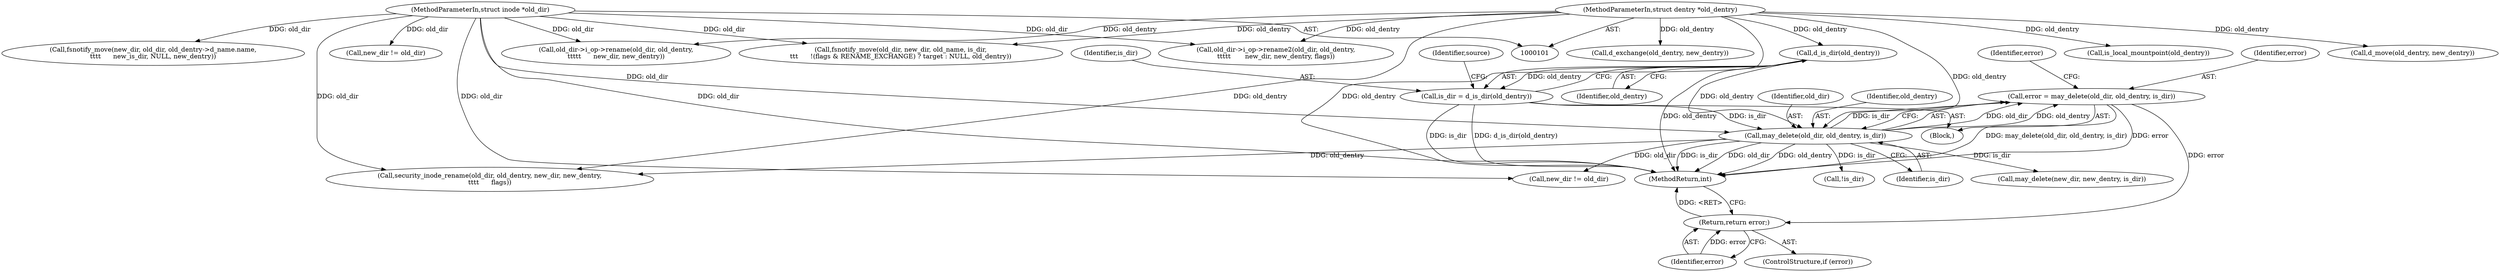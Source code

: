 digraph "0_linux_9409e22acdfc9153f88d9b1ed2bd2a5b34d2d3ca@API" {
"1000146" [label="(Call,error = may_delete(old_dir, old_dentry, is_dir))"];
"1000148" [label="(Call,may_delete(old_dir, old_dentry, is_dir))"];
"1000102" [label="(MethodParameterIn,struct inode *old_dir)"];
"1000113" [label="(Call,d_is_dir(old_dentry))"];
"1000103" [label="(MethodParameterIn,struct dentry *old_dentry)"];
"1000111" [label="(Call,is_dir = d_is_dir(old_dentry))"];
"1000154" [label="(Return,return error;)"];
"1000257" [label="(Call,security_inode_rename(old_dir, old_dentry, new_dir, new_dentry,\n\t\t\t\t      flags))"];
"1000149" [label="(Identifier,old_dir)"];
"1000155" [label="(Identifier,error)"];
"1000153" [label="(Identifier,error)"];
"1000498" [label="(Call,fsnotify_move(new_dir, old_dir, old_dentry->d_name.name,\n\t\t\t\t      new_is_dir, NULL, new_dentry))"];
"1000223" [label="(Call,new_dir != old_dir)"];
"1000306" [label="(Call,new_dir != old_dir)"];
"1000146" [label="(Call,error = may_delete(old_dir, old_dentry, is_dir))"];
"1000150" [label="(Identifier,old_dentry)"];
"1000279" [label="(Call,!is_dir)"];
"1000114" [label="(Identifier,old_dentry)"];
"1000112" [label="(Identifier,is_dir)"];
"1000513" [label="(MethodReturn,int)"];
"1000298" [label="(Call,is_local_mountpoint(old_dentry))"];
"1000152" [label="(ControlStructure,if (error))"];
"1000154" [label="(Return,return error;)"];
"1000151" [label="(Identifier,is_dir)"];
"1000103" [label="(MethodParameterIn,struct dentry *old_dentry)"];
"1000389" [label="(Call,old_dir->i_op->rename(old_dir, old_dentry,\n\t\t\t\t\t      new_dir, new_dentry))"];
"1000148" [label="(Call,may_delete(old_dir, old_dentry, is_dir))"];
"1000113" [label="(Call,d_is_dir(old_dentry))"];
"1000147" [label="(Identifier,error)"];
"1000178" [label="(Call,may_delete(new_dir, new_dentry, is_dir))"];
"1000108" [label="(Block,)"];
"1000480" [label="(Call,fsnotify_move(old_dir, new_dir, old_name, is_dir,\n\t\t\t      !(flags & RENAME_EXCHANGE) ? target : NULL, old_dentry))"];
"1000451" [label="(Call,d_move(old_dentry, new_dentry))"];
"1000455" [label="(Call,d_exchange(old_dentry, new_dentry))"];
"1000102" [label="(MethodParameterIn,struct inode *old_dir)"];
"1000406" [label="(Call,old_dir->i_op->rename2(old_dir, old_dentry,\n\t\t\t\t\t       new_dir, new_dentry, flags))"];
"1000111" [label="(Call,is_dir = d_is_dir(old_dentry))"];
"1000118" [label="(Identifier,source)"];
"1000146" -> "1000108"  [label="AST: "];
"1000146" -> "1000148"  [label="CFG: "];
"1000147" -> "1000146"  [label="AST: "];
"1000148" -> "1000146"  [label="AST: "];
"1000153" -> "1000146"  [label="CFG: "];
"1000146" -> "1000513"  [label="DDG: may_delete(old_dir, old_dentry, is_dir)"];
"1000146" -> "1000513"  [label="DDG: error"];
"1000148" -> "1000146"  [label="DDG: old_dir"];
"1000148" -> "1000146"  [label="DDG: old_dentry"];
"1000148" -> "1000146"  [label="DDG: is_dir"];
"1000146" -> "1000154"  [label="DDG: error"];
"1000148" -> "1000151"  [label="CFG: "];
"1000149" -> "1000148"  [label="AST: "];
"1000150" -> "1000148"  [label="AST: "];
"1000151" -> "1000148"  [label="AST: "];
"1000148" -> "1000513"  [label="DDG: is_dir"];
"1000148" -> "1000513"  [label="DDG: old_dir"];
"1000148" -> "1000513"  [label="DDG: old_dentry"];
"1000102" -> "1000148"  [label="DDG: old_dir"];
"1000113" -> "1000148"  [label="DDG: old_dentry"];
"1000103" -> "1000148"  [label="DDG: old_dentry"];
"1000111" -> "1000148"  [label="DDG: is_dir"];
"1000148" -> "1000178"  [label="DDG: is_dir"];
"1000148" -> "1000223"  [label="DDG: old_dir"];
"1000148" -> "1000257"  [label="DDG: old_dentry"];
"1000148" -> "1000279"  [label="DDG: is_dir"];
"1000102" -> "1000101"  [label="AST: "];
"1000102" -> "1000513"  [label="DDG: old_dir"];
"1000102" -> "1000223"  [label="DDG: old_dir"];
"1000102" -> "1000257"  [label="DDG: old_dir"];
"1000102" -> "1000306"  [label="DDG: old_dir"];
"1000102" -> "1000389"  [label="DDG: old_dir"];
"1000102" -> "1000406"  [label="DDG: old_dir"];
"1000102" -> "1000480"  [label="DDG: old_dir"];
"1000102" -> "1000498"  [label="DDG: old_dir"];
"1000113" -> "1000111"  [label="AST: "];
"1000113" -> "1000114"  [label="CFG: "];
"1000114" -> "1000113"  [label="AST: "];
"1000111" -> "1000113"  [label="CFG: "];
"1000113" -> "1000513"  [label="DDG: old_dentry"];
"1000113" -> "1000111"  [label="DDG: old_dentry"];
"1000103" -> "1000113"  [label="DDG: old_dentry"];
"1000103" -> "1000101"  [label="AST: "];
"1000103" -> "1000513"  [label="DDG: old_dentry"];
"1000103" -> "1000257"  [label="DDG: old_dentry"];
"1000103" -> "1000298"  [label="DDG: old_dentry"];
"1000103" -> "1000389"  [label="DDG: old_dentry"];
"1000103" -> "1000406"  [label="DDG: old_dentry"];
"1000103" -> "1000451"  [label="DDG: old_dentry"];
"1000103" -> "1000455"  [label="DDG: old_dentry"];
"1000103" -> "1000480"  [label="DDG: old_dentry"];
"1000111" -> "1000108"  [label="AST: "];
"1000112" -> "1000111"  [label="AST: "];
"1000118" -> "1000111"  [label="CFG: "];
"1000111" -> "1000513"  [label="DDG: is_dir"];
"1000111" -> "1000513"  [label="DDG: d_is_dir(old_dentry)"];
"1000154" -> "1000152"  [label="AST: "];
"1000154" -> "1000155"  [label="CFG: "];
"1000155" -> "1000154"  [label="AST: "];
"1000513" -> "1000154"  [label="CFG: "];
"1000154" -> "1000513"  [label="DDG: <RET>"];
"1000155" -> "1000154"  [label="DDG: error"];
}
